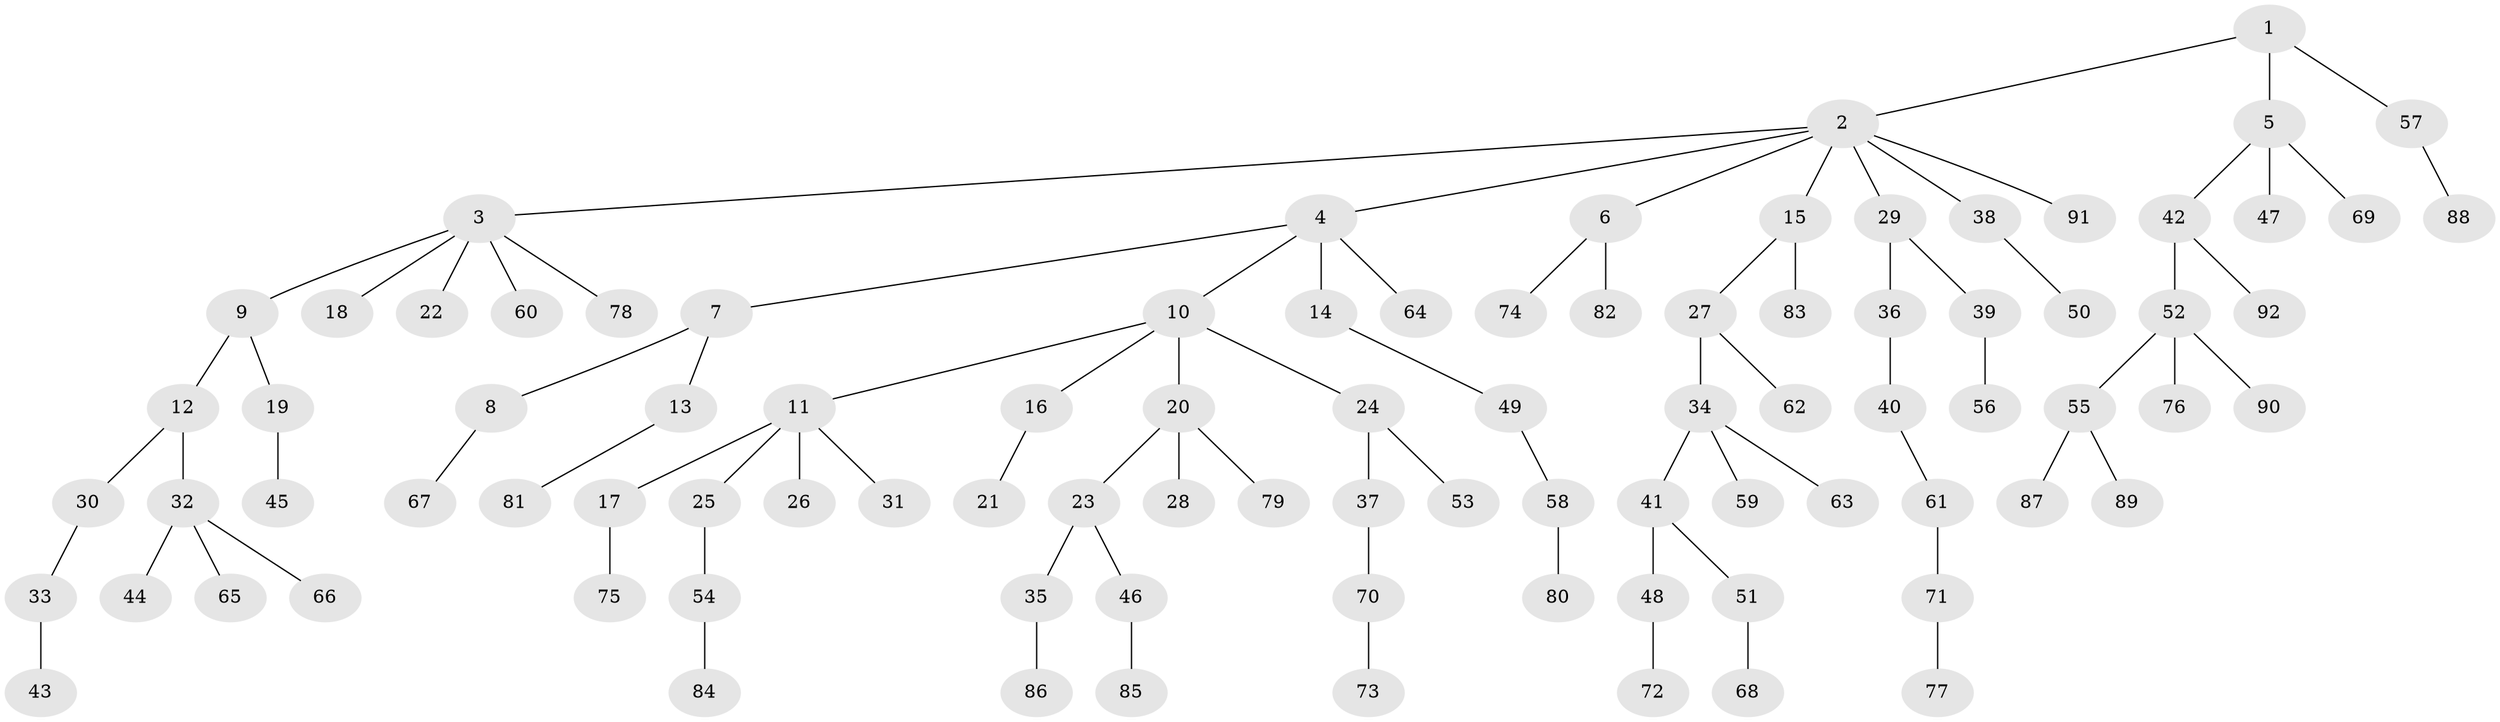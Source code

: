 // coarse degree distribution, {9: 0.01639344262295082, 5: 0.06557377049180328, 3: 0.16393442622950818, 2: 0.19672131147540983, 4: 0.01639344262295082, 1: 0.5409836065573771}
// Generated by graph-tools (version 1.1) at 2025/52/02/27/25 19:52:10]
// undirected, 92 vertices, 91 edges
graph export_dot {
graph [start="1"]
  node [color=gray90,style=filled];
  1;
  2;
  3;
  4;
  5;
  6;
  7;
  8;
  9;
  10;
  11;
  12;
  13;
  14;
  15;
  16;
  17;
  18;
  19;
  20;
  21;
  22;
  23;
  24;
  25;
  26;
  27;
  28;
  29;
  30;
  31;
  32;
  33;
  34;
  35;
  36;
  37;
  38;
  39;
  40;
  41;
  42;
  43;
  44;
  45;
  46;
  47;
  48;
  49;
  50;
  51;
  52;
  53;
  54;
  55;
  56;
  57;
  58;
  59;
  60;
  61;
  62;
  63;
  64;
  65;
  66;
  67;
  68;
  69;
  70;
  71;
  72;
  73;
  74;
  75;
  76;
  77;
  78;
  79;
  80;
  81;
  82;
  83;
  84;
  85;
  86;
  87;
  88;
  89;
  90;
  91;
  92;
  1 -- 2;
  1 -- 5;
  1 -- 57;
  2 -- 3;
  2 -- 4;
  2 -- 6;
  2 -- 15;
  2 -- 29;
  2 -- 38;
  2 -- 91;
  3 -- 9;
  3 -- 18;
  3 -- 22;
  3 -- 60;
  3 -- 78;
  4 -- 7;
  4 -- 10;
  4 -- 14;
  4 -- 64;
  5 -- 42;
  5 -- 47;
  5 -- 69;
  6 -- 74;
  6 -- 82;
  7 -- 8;
  7 -- 13;
  8 -- 67;
  9 -- 12;
  9 -- 19;
  10 -- 11;
  10 -- 16;
  10 -- 20;
  10 -- 24;
  11 -- 17;
  11 -- 25;
  11 -- 26;
  11 -- 31;
  12 -- 30;
  12 -- 32;
  13 -- 81;
  14 -- 49;
  15 -- 27;
  15 -- 83;
  16 -- 21;
  17 -- 75;
  19 -- 45;
  20 -- 23;
  20 -- 28;
  20 -- 79;
  23 -- 35;
  23 -- 46;
  24 -- 37;
  24 -- 53;
  25 -- 54;
  27 -- 34;
  27 -- 62;
  29 -- 36;
  29 -- 39;
  30 -- 33;
  32 -- 44;
  32 -- 65;
  32 -- 66;
  33 -- 43;
  34 -- 41;
  34 -- 59;
  34 -- 63;
  35 -- 86;
  36 -- 40;
  37 -- 70;
  38 -- 50;
  39 -- 56;
  40 -- 61;
  41 -- 48;
  41 -- 51;
  42 -- 52;
  42 -- 92;
  46 -- 85;
  48 -- 72;
  49 -- 58;
  51 -- 68;
  52 -- 55;
  52 -- 76;
  52 -- 90;
  54 -- 84;
  55 -- 87;
  55 -- 89;
  57 -- 88;
  58 -- 80;
  61 -- 71;
  70 -- 73;
  71 -- 77;
}
